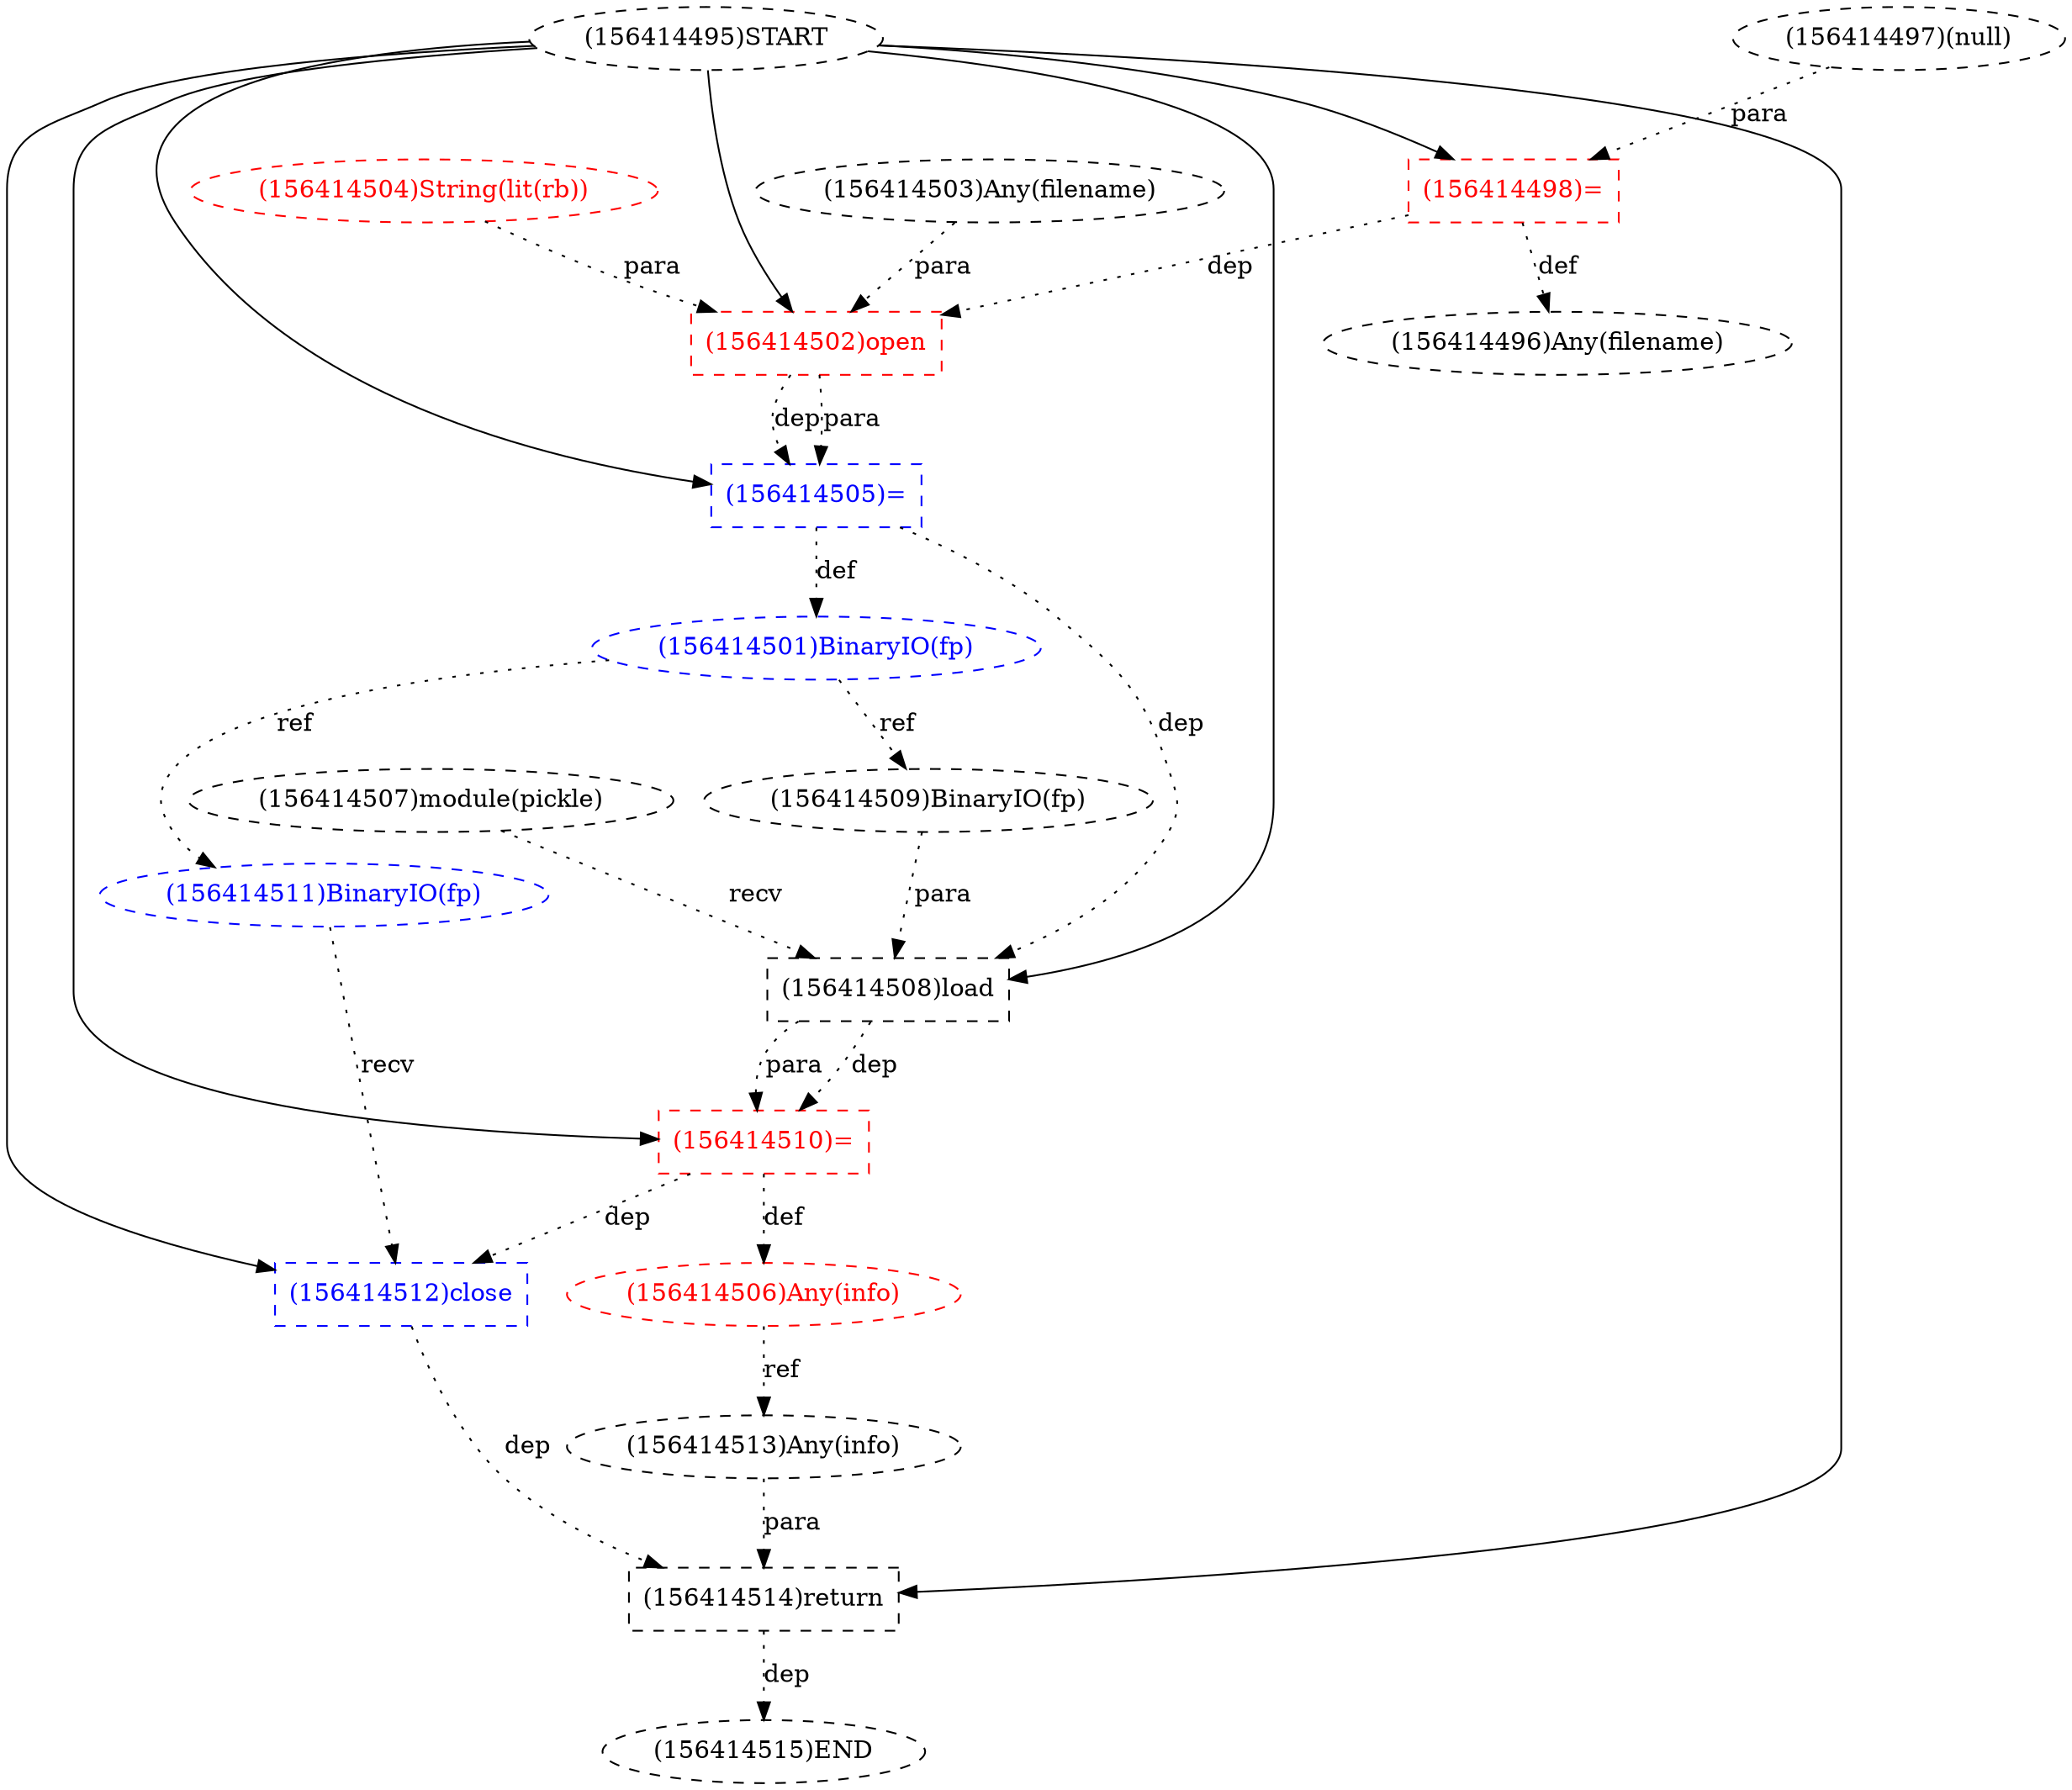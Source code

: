 digraph G {
1 [label="(156414495)START" style=dashed]
2 [label="(156414511)BinaryIO(fp)" shape=ellipse style=dashed color=blue fontcolor=blue]
3 [label="(156414507)module(pickle)" shape=ellipse style=dashed]
4 [label="(156414515)END" style=dashed]
5 [label="(156414496)Any(filename)" shape=ellipse style=dashed]
6 [label="(156414497)(null)" shape=ellipse style=dashed]
7 [label="(156414512)close" shape=box style=dashed color=blue fontcolor=blue]
8 [label="(156414509)BinaryIO(fp)" shape=ellipse style=dashed]
9 [label="(156414503)Any(filename)" shape=ellipse style=dashed]
10 [label="(156414501)BinaryIO(fp)" shape=ellipse style=dashed color=blue fontcolor=blue]
11 [label="(156414514)return" shape=box style=dashed]
12 [label="(156414505)=" shape=box style=dashed color=blue fontcolor=blue]
13 [label="(156414504)String(lit(rb))" shape=ellipse style=dashed color=red fontcolor=red]
14 [label="(156414498)=" shape=box style=dashed color=red fontcolor=red]
15 [label="(156414502)open" shape=box style=dashed color=red fontcolor=red]
16 [label="(156414513)Any(info)" shape=ellipse style=dashed]
17 [label="(156414506)Any(info)" shape=ellipse style=dashed color=red fontcolor=red]
18 [label="(156414508)load" shape=box style=dashed]
19 [label="(156414510)=" shape=box style=dashed color=red fontcolor=red]
10 -> 2 [label="ref" style=dotted];
11 -> 4 [label="dep" style=dotted];
14 -> 5 [label="def" style=dotted];
1 -> 7 [label="" style=solid];
2 -> 7 [label="recv" style=dotted];
19 -> 7 [label="dep" style=dotted];
10 -> 8 [label="ref" style=dotted];
12 -> 10 [label="def" style=dotted];
1 -> 11 [label="" style=solid];
16 -> 11 [label="para" style=dotted];
7 -> 11 [label="dep" style=dotted];
1 -> 12 [label="" style=solid];
15 -> 12 [label="dep" style=dotted];
15 -> 12 [label="para" style=dotted];
1 -> 14 [label="" style=solid];
6 -> 14 [label="para" style=dotted];
1 -> 15 [label="" style=solid];
9 -> 15 [label="para" style=dotted];
13 -> 15 [label="para" style=dotted];
14 -> 15 [label="dep" style=dotted];
17 -> 16 [label="ref" style=dotted];
19 -> 17 [label="def" style=dotted];
1 -> 18 [label="" style=solid];
3 -> 18 [label="recv" style=dotted];
8 -> 18 [label="para" style=dotted];
12 -> 18 [label="dep" style=dotted];
1 -> 19 [label="" style=solid];
18 -> 19 [label="dep" style=dotted];
18 -> 19 [label="para" style=dotted];
}